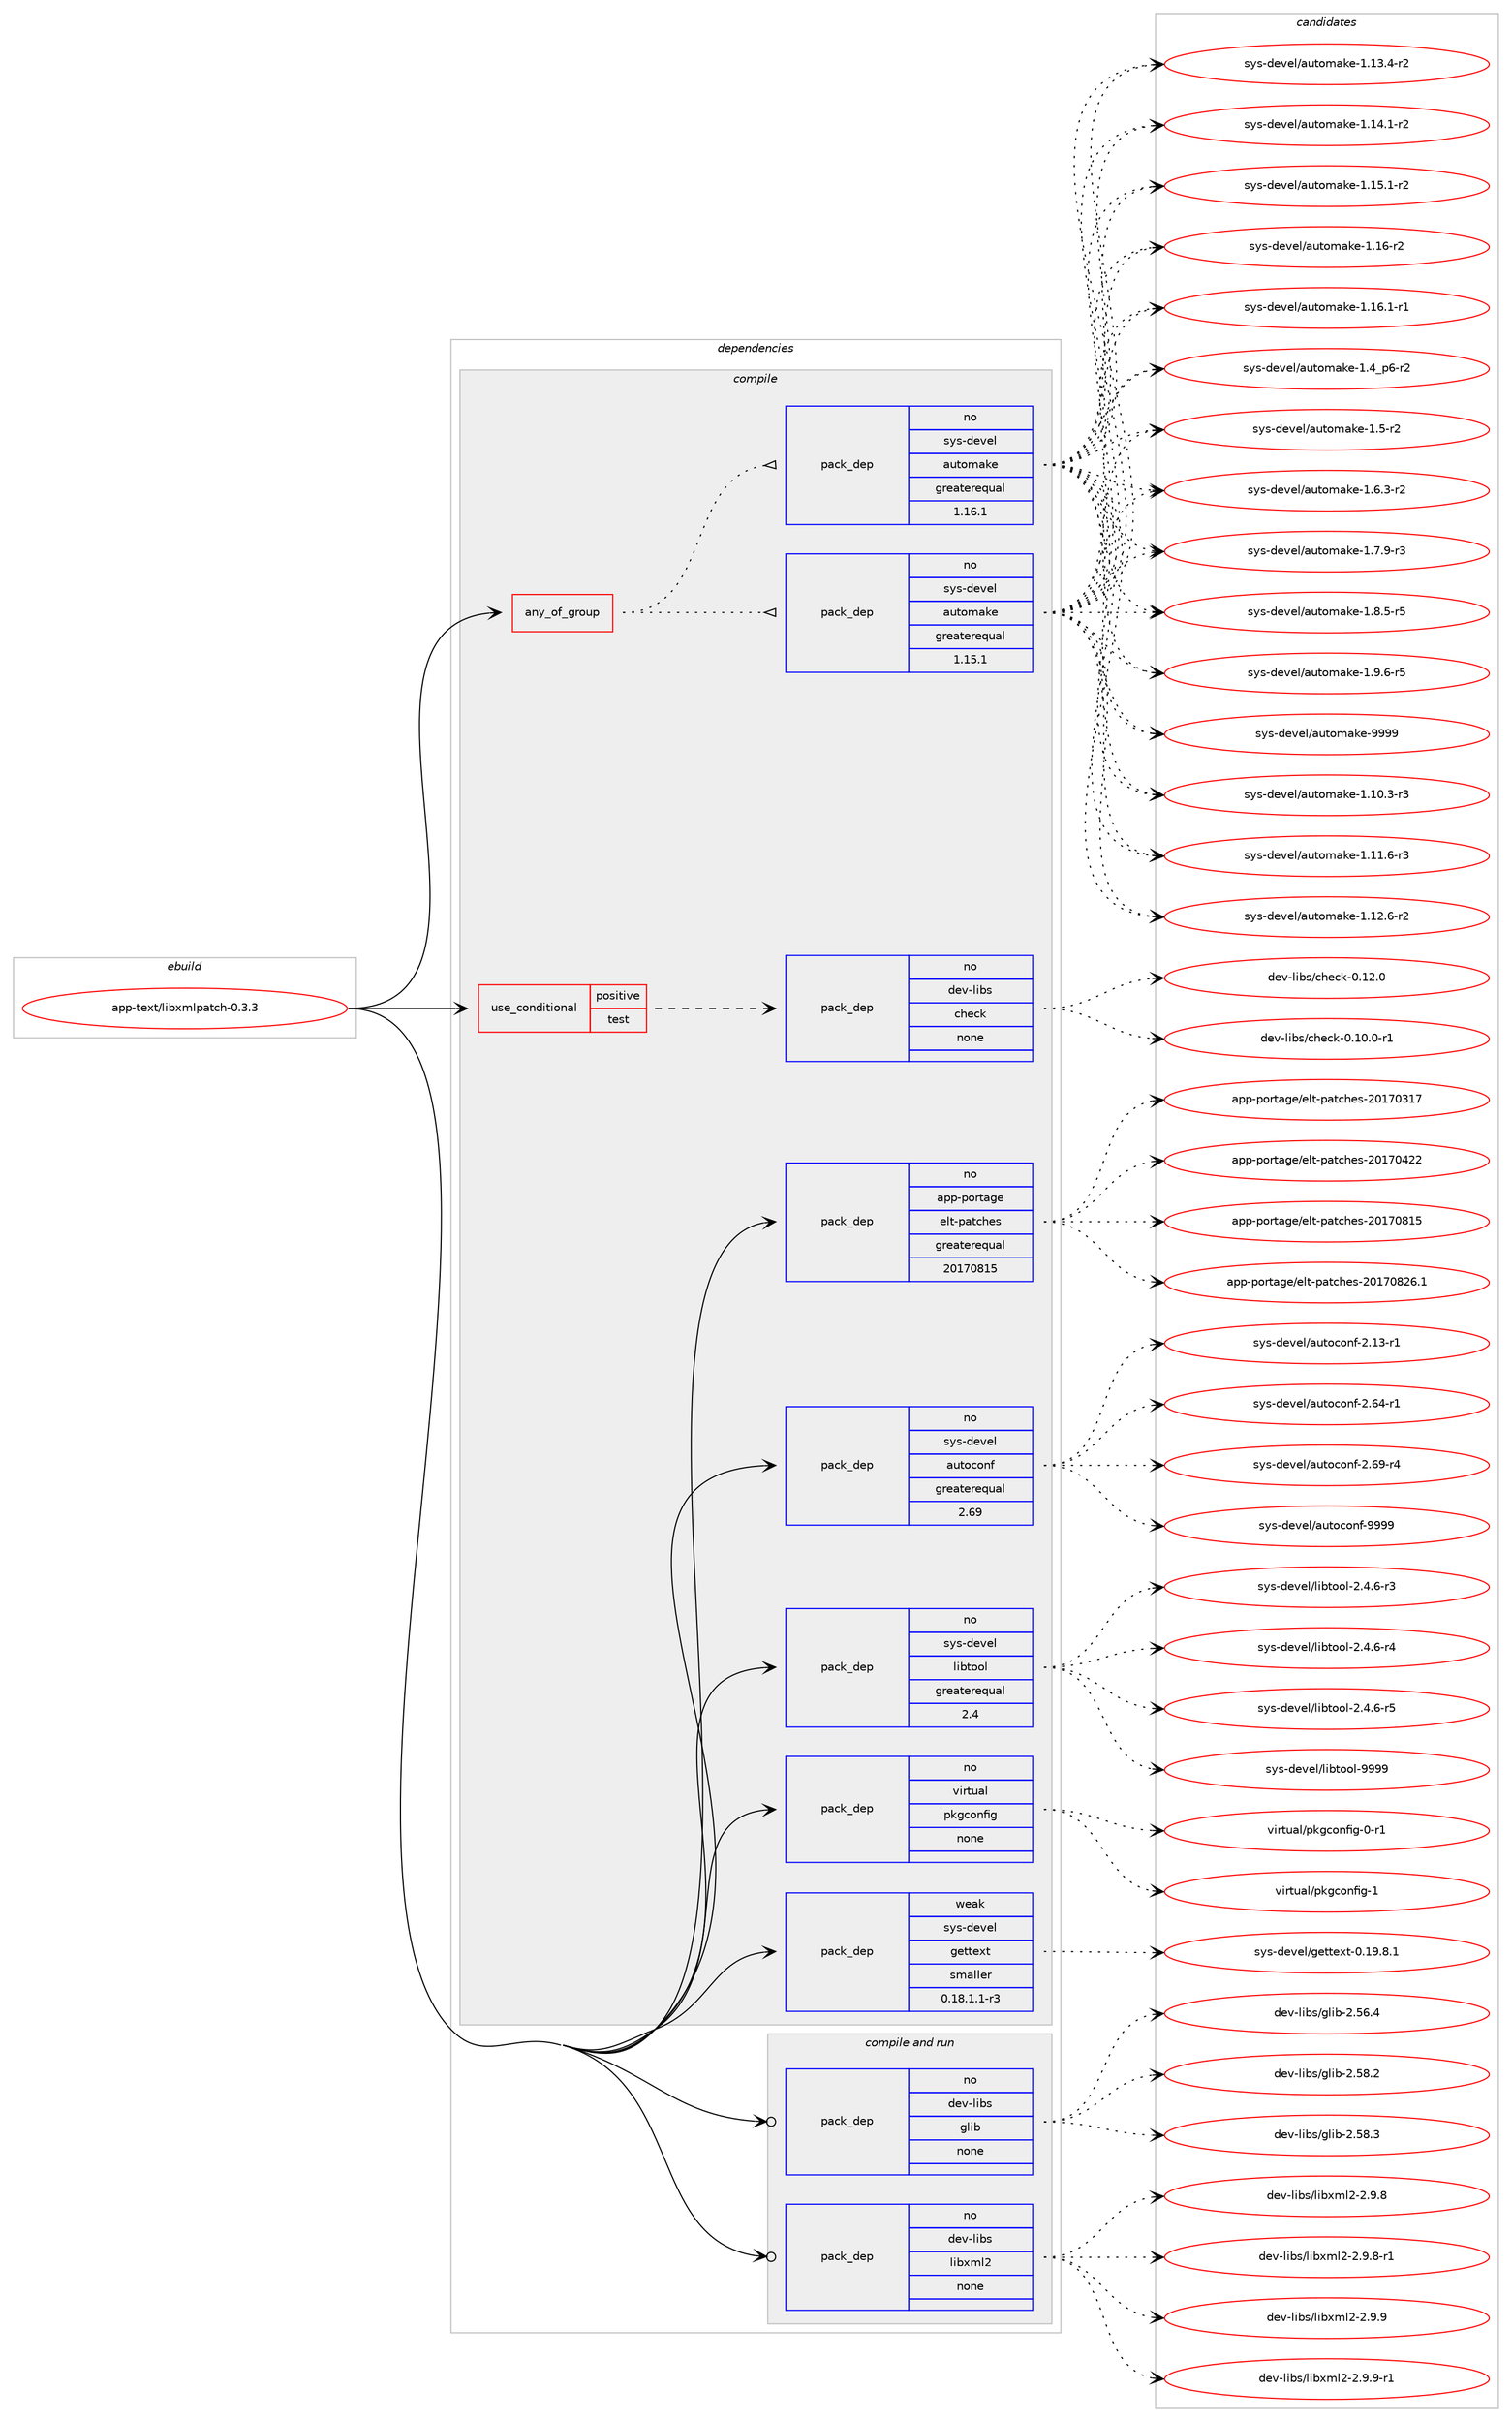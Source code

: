 digraph prolog {

# *************
# Graph options
# *************

newrank=true;
concentrate=true;
compound=true;
graph [rankdir=LR,fontname=Helvetica,fontsize=10,ranksep=1.5];#, ranksep=2.5, nodesep=0.2];
edge  [arrowhead=vee];
node  [fontname=Helvetica,fontsize=10];

# **********
# The ebuild
# **********

subgraph cluster_leftcol {
color=gray;
rank=same;
label=<<i>ebuild</i>>;
id [label="app-text/libxmlpatch-0.3.3", color=red, width=4, href="../app-text/libxmlpatch-0.3.3.svg"];
}

# ****************
# The dependencies
# ****************

subgraph cluster_midcol {
color=gray;
label=<<i>dependencies</i>>;
subgraph cluster_compile {
fillcolor="#eeeeee";
style=filled;
label=<<i>compile</i>>;
subgraph any19960 {
dependency1310203 [label=<<TABLE BORDER="0" CELLBORDER="1" CELLSPACING="0" CELLPADDING="4"><TR><TD CELLPADDING="10">any_of_group</TD></TR></TABLE>>, shape=none, color=red];subgraph pack933987 {
dependency1310204 [label=<<TABLE BORDER="0" CELLBORDER="1" CELLSPACING="0" CELLPADDING="4" WIDTH="220"><TR><TD ROWSPAN="6" CELLPADDING="30">pack_dep</TD></TR><TR><TD WIDTH="110">no</TD></TR><TR><TD>sys-devel</TD></TR><TR><TD>automake</TD></TR><TR><TD>greaterequal</TD></TR><TR><TD>1.16.1</TD></TR></TABLE>>, shape=none, color=blue];
}
dependency1310203:e -> dependency1310204:w [weight=20,style="dotted",arrowhead="oinv"];
subgraph pack933988 {
dependency1310205 [label=<<TABLE BORDER="0" CELLBORDER="1" CELLSPACING="0" CELLPADDING="4" WIDTH="220"><TR><TD ROWSPAN="6" CELLPADDING="30">pack_dep</TD></TR><TR><TD WIDTH="110">no</TD></TR><TR><TD>sys-devel</TD></TR><TR><TD>automake</TD></TR><TR><TD>greaterequal</TD></TR><TR><TD>1.15.1</TD></TR></TABLE>>, shape=none, color=blue];
}
dependency1310203:e -> dependency1310205:w [weight=20,style="dotted",arrowhead="oinv"];
}
id:e -> dependency1310203:w [weight=20,style="solid",arrowhead="vee"];
subgraph cond355710 {
dependency1310206 [label=<<TABLE BORDER="0" CELLBORDER="1" CELLSPACING="0" CELLPADDING="4"><TR><TD ROWSPAN="3" CELLPADDING="10">use_conditional</TD></TR><TR><TD>positive</TD></TR><TR><TD>test</TD></TR></TABLE>>, shape=none, color=red];
subgraph pack933989 {
dependency1310207 [label=<<TABLE BORDER="0" CELLBORDER="1" CELLSPACING="0" CELLPADDING="4" WIDTH="220"><TR><TD ROWSPAN="6" CELLPADDING="30">pack_dep</TD></TR><TR><TD WIDTH="110">no</TD></TR><TR><TD>dev-libs</TD></TR><TR><TD>check</TD></TR><TR><TD>none</TD></TR><TR><TD></TD></TR></TABLE>>, shape=none, color=blue];
}
dependency1310206:e -> dependency1310207:w [weight=20,style="dashed",arrowhead="vee"];
}
id:e -> dependency1310206:w [weight=20,style="solid",arrowhead="vee"];
subgraph pack933990 {
dependency1310208 [label=<<TABLE BORDER="0" CELLBORDER="1" CELLSPACING="0" CELLPADDING="4" WIDTH="220"><TR><TD ROWSPAN="6" CELLPADDING="30">pack_dep</TD></TR><TR><TD WIDTH="110">no</TD></TR><TR><TD>app-portage</TD></TR><TR><TD>elt-patches</TD></TR><TR><TD>greaterequal</TD></TR><TR><TD>20170815</TD></TR></TABLE>>, shape=none, color=blue];
}
id:e -> dependency1310208:w [weight=20,style="solid",arrowhead="vee"];
subgraph pack933991 {
dependency1310209 [label=<<TABLE BORDER="0" CELLBORDER="1" CELLSPACING="0" CELLPADDING="4" WIDTH="220"><TR><TD ROWSPAN="6" CELLPADDING="30">pack_dep</TD></TR><TR><TD WIDTH="110">no</TD></TR><TR><TD>sys-devel</TD></TR><TR><TD>autoconf</TD></TR><TR><TD>greaterequal</TD></TR><TR><TD>2.69</TD></TR></TABLE>>, shape=none, color=blue];
}
id:e -> dependency1310209:w [weight=20,style="solid",arrowhead="vee"];
subgraph pack933992 {
dependency1310210 [label=<<TABLE BORDER="0" CELLBORDER="1" CELLSPACING="0" CELLPADDING="4" WIDTH="220"><TR><TD ROWSPAN="6" CELLPADDING="30">pack_dep</TD></TR><TR><TD WIDTH="110">no</TD></TR><TR><TD>sys-devel</TD></TR><TR><TD>libtool</TD></TR><TR><TD>greaterequal</TD></TR><TR><TD>2.4</TD></TR></TABLE>>, shape=none, color=blue];
}
id:e -> dependency1310210:w [weight=20,style="solid",arrowhead="vee"];
subgraph pack933993 {
dependency1310211 [label=<<TABLE BORDER="0" CELLBORDER="1" CELLSPACING="0" CELLPADDING="4" WIDTH="220"><TR><TD ROWSPAN="6" CELLPADDING="30">pack_dep</TD></TR><TR><TD WIDTH="110">no</TD></TR><TR><TD>virtual</TD></TR><TR><TD>pkgconfig</TD></TR><TR><TD>none</TD></TR><TR><TD></TD></TR></TABLE>>, shape=none, color=blue];
}
id:e -> dependency1310211:w [weight=20,style="solid",arrowhead="vee"];
subgraph pack933994 {
dependency1310212 [label=<<TABLE BORDER="0" CELLBORDER="1" CELLSPACING="0" CELLPADDING="4" WIDTH="220"><TR><TD ROWSPAN="6" CELLPADDING="30">pack_dep</TD></TR><TR><TD WIDTH="110">weak</TD></TR><TR><TD>sys-devel</TD></TR><TR><TD>gettext</TD></TR><TR><TD>smaller</TD></TR><TR><TD>0.18.1.1-r3</TD></TR></TABLE>>, shape=none, color=blue];
}
id:e -> dependency1310212:w [weight=20,style="solid",arrowhead="vee"];
}
subgraph cluster_compileandrun {
fillcolor="#eeeeee";
style=filled;
label=<<i>compile and run</i>>;
subgraph pack933995 {
dependency1310213 [label=<<TABLE BORDER="0" CELLBORDER="1" CELLSPACING="0" CELLPADDING="4" WIDTH="220"><TR><TD ROWSPAN="6" CELLPADDING="30">pack_dep</TD></TR><TR><TD WIDTH="110">no</TD></TR><TR><TD>dev-libs</TD></TR><TR><TD>glib</TD></TR><TR><TD>none</TD></TR><TR><TD></TD></TR></TABLE>>, shape=none, color=blue];
}
id:e -> dependency1310213:w [weight=20,style="solid",arrowhead="odotvee"];
subgraph pack933996 {
dependency1310214 [label=<<TABLE BORDER="0" CELLBORDER="1" CELLSPACING="0" CELLPADDING="4" WIDTH="220"><TR><TD ROWSPAN="6" CELLPADDING="30">pack_dep</TD></TR><TR><TD WIDTH="110">no</TD></TR><TR><TD>dev-libs</TD></TR><TR><TD>libxml2</TD></TR><TR><TD>none</TD></TR><TR><TD></TD></TR></TABLE>>, shape=none, color=blue];
}
id:e -> dependency1310214:w [weight=20,style="solid",arrowhead="odotvee"];
}
subgraph cluster_run {
fillcolor="#eeeeee";
style=filled;
label=<<i>run</i>>;
}
}

# **************
# The candidates
# **************

subgraph cluster_choices {
rank=same;
color=gray;
label=<<i>candidates</i>>;

subgraph choice933987 {
color=black;
nodesep=1;
choice11512111545100101118101108479711711611110997107101454946494846514511451 [label="sys-devel/automake-1.10.3-r3", color=red, width=4,href="../sys-devel/automake-1.10.3-r3.svg"];
choice11512111545100101118101108479711711611110997107101454946494946544511451 [label="sys-devel/automake-1.11.6-r3", color=red, width=4,href="../sys-devel/automake-1.11.6-r3.svg"];
choice11512111545100101118101108479711711611110997107101454946495046544511450 [label="sys-devel/automake-1.12.6-r2", color=red, width=4,href="../sys-devel/automake-1.12.6-r2.svg"];
choice11512111545100101118101108479711711611110997107101454946495146524511450 [label="sys-devel/automake-1.13.4-r2", color=red, width=4,href="../sys-devel/automake-1.13.4-r2.svg"];
choice11512111545100101118101108479711711611110997107101454946495246494511450 [label="sys-devel/automake-1.14.1-r2", color=red, width=4,href="../sys-devel/automake-1.14.1-r2.svg"];
choice11512111545100101118101108479711711611110997107101454946495346494511450 [label="sys-devel/automake-1.15.1-r2", color=red, width=4,href="../sys-devel/automake-1.15.1-r2.svg"];
choice1151211154510010111810110847971171161111099710710145494649544511450 [label="sys-devel/automake-1.16-r2", color=red, width=4,href="../sys-devel/automake-1.16-r2.svg"];
choice11512111545100101118101108479711711611110997107101454946495446494511449 [label="sys-devel/automake-1.16.1-r1", color=red, width=4,href="../sys-devel/automake-1.16.1-r1.svg"];
choice115121115451001011181011084797117116111109971071014549465295112544511450 [label="sys-devel/automake-1.4_p6-r2", color=red, width=4,href="../sys-devel/automake-1.4_p6-r2.svg"];
choice11512111545100101118101108479711711611110997107101454946534511450 [label="sys-devel/automake-1.5-r2", color=red, width=4,href="../sys-devel/automake-1.5-r2.svg"];
choice115121115451001011181011084797117116111109971071014549465446514511450 [label="sys-devel/automake-1.6.3-r2", color=red, width=4,href="../sys-devel/automake-1.6.3-r2.svg"];
choice115121115451001011181011084797117116111109971071014549465546574511451 [label="sys-devel/automake-1.7.9-r3", color=red, width=4,href="../sys-devel/automake-1.7.9-r3.svg"];
choice115121115451001011181011084797117116111109971071014549465646534511453 [label="sys-devel/automake-1.8.5-r5", color=red, width=4,href="../sys-devel/automake-1.8.5-r5.svg"];
choice115121115451001011181011084797117116111109971071014549465746544511453 [label="sys-devel/automake-1.9.6-r5", color=red, width=4,href="../sys-devel/automake-1.9.6-r5.svg"];
choice115121115451001011181011084797117116111109971071014557575757 [label="sys-devel/automake-9999", color=red, width=4,href="../sys-devel/automake-9999.svg"];
dependency1310204:e -> choice11512111545100101118101108479711711611110997107101454946494846514511451:w [style=dotted,weight="100"];
dependency1310204:e -> choice11512111545100101118101108479711711611110997107101454946494946544511451:w [style=dotted,weight="100"];
dependency1310204:e -> choice11512111545100101118101108479711711611110997107101454946495046544511450:w [style=dotted,weight="100"];
dependency1310204:e -> choice11512111545100101118101108479711711611110997107101454946495146524511450:w [style=dotted,weight="100"];
dependency1310204:e -> choice11512111545100101118101108479711711611110997107101454946495246494511450:w [style=dotted,weight="100"];
dependency1310204:e -> choice11512111545100101118101108479711711611110997107101454946495346494511450:w [style=dotted,weight="100"];
dependency1310204:e -> choice1151211154510010111810110847971171161111099710710145494649544511450:w [style=dotted,weight="100"];
dependency1310204:e -> choice11512111545100101118101108479711711611110997107101454946495446494511449:w [style=dotted,weight="100"];
dependency1310204:e -> choice115121115451001011181011084797117116111109971071014549465295112544511450:w [style=dotted,weight="100"];
dependency1310204:e -> choice11512111545100101118101108479711711611110997107101454946534511450:w [style=dotted,weight="100"];
dependency1310204:e -> choice115121115451001011181011084797117116111109971071014549465446514511450:w [style=dotted,weight="100"];
dependency1310204:e -> choice115121115451001011181011084797117116111109971071014549465546574511451:w [style=dotted,weight="100"];
dependency1310204:e -> choice115121115451001011181011084797117116111109971071014549465646534511453:w [style=dotted,weight="100"];
dependency1310204:e -> choice115121115451001011181011084797117116111109971071014549465746544511453:w [style=dotted,weight="100"];
dependency1310204:e -> choice115121115451001011181011084797117116111109971071014557575757:w [style=dotted,weight="100"];
}
subgraph choice933988 {
color=black;
nodesep=1;
choice11512111545100101118101108479711711611110997107101454946494846514511451 [label="sys-devel/automake-1.10.3-r3", color=red, width=4,href="../sys-devel/automake-1.10.3-r3.svg"];
choice11512111545100101118101108479711711611110997107101454946494946544511451 [label="sys-devel/automake-1.11.6-r3", color=red, width=4,href="../sys-devel/automake-1.11.6-r3.svg"];
choice11512111545100101118101108479711711611110997107101454946495046544511450 [label="sys-devel/automake-1.12.6-r2", color=red, width=4,href="../sys-devel/automake-1.12.6-r2.svg"];
choice11512111545100101118101108479711711611110997107101454946495146524511450 [label="sys-devel/automake-1.13.4-r2", color=red, width=4,href="../sys-devel/automake-1.13.4-r2.svg"];
choice11512111545100101118101108479711711611110997107101454946495246494511450 [label="sys-devel/automake-1.14.1-r2", color=red, width=4,href="../sys-devel/automake-1.14.1-r2.svg"];
choice11512111545100101118101108479711711611110997107101454946495346494511450 [label="sys-devel/automake-1.15.1-r2", color=red, width=4,href="../sys-devel/automake-1.15.1-r2.svg"];
choice1151211154510010111810110847971171161111099710710145494649544511450 [label="sys-devel/automake-1.16-r2", color=red, width=4,href="../sys-devel/automake-1.16-r2.svg"];
choice11512111545100101118101108479711711611110997107101454946495446494511449 [label="sys-devel/automake-1.16.1-r1", color=red, width=4,href="../sys-devel/automake-1.16.1-r1.svg"];
choice115121115451001011181011084797117116111109971071014549465295112544511450 [label="sys-devel/automake-1.4_p6-r2", color=red, width=4,href="../sys-devel/automake-1.4_p6-r2.svg"];
choice11512111545100101118101108479711711611110997107101454946534511450 [label="sys-devel/automake-1.5-r2", color=red, width=4,href="../sys-devel/automake-1.5-r2.svg"];
choice115121115451001011181011084797117116111109971071014549465446514511450 [label="sys-devel/automake-1.6.3-r2", color=red, width=4,href="../sys-devel/automake-1.6.3-r2.svg"];
choice115121115451001011181011084797117116111109971071014549465546574511451 [label="sys-devel/automake-1.7.9-r3", color=red, width=4,href="../sys-devel/automake-1.7.9-r3.svg"];
choice115121115451001011181011084797117116111109971071014549465646534511453 [label="sys-devel/automake-1.8.5-r5", color=red, width=4,href="../sys-devel/automake-1.8.5-r5.svg"];
choice115121115451001011181011084797117116111109971071014549465746544511453 [label="sys-devel/automake-1.9.6-r5", color=red, width=4,href="../sys-devel/automake-1.9.6-r5.svg"];
choice115121115451001011181011084797117116111109971071014557575757 [label="sys-devel/automake-9999", color=red, width=4,href="../sys-devel/automake-9999.svg"];
dependency1310205:e -> choice11512111545100101118101108479711711611110997107101454946494846514511451:w [style=dotted,weight="100"];
dependency1310205:e -> choice11512111545100101118101108479711711611110997107101454946494946544511451:w [style=dotted,weight="100"];
dependency1310205:e -> choice11512111545100101118101108479711711611110997107101454946495046544511450:w [style=dotted,weight="100"];
dependency1310205:e -> choice11512111545100101118101108479711711611110997107101454946495146524511450:w [style=dotted,weight="100"];
dependency1310205:e -> choice11512111545100101118101108479711711611110997107101454946495246494511450:w [style=dotted,weight="100"];
dependency1310205:e -> choice11512111545100101118101108479711711611110997107101454946495346494511450:w [style=dotted,weight="100"];
dependency1310205:e -> choice1151211154510010111810110847971171161111099710710145494649544511450:w [style=dotted,weight="100"];
dependency1310205:e -> choice11512111545100101118101108479711711611110997107101454946495446494511449:w [style=dotted,weight="100"];
dependency1310205:e -> choice115121115451001011181011084797117116111109971071014549465295112544511450:w [style=dotted,weight="100"];
dependency1310205:e -> choice11512111545100101118101108479711711611110997107101454946534511450:w [style=dotted,weight="100"];
dependency1310205:e -> choice115121115451001011181011084797117116111109971071014549465446514511450:w [style=dotted,weight="100"];
dependency1310205:e -> choice115121115451001011181011084797117116111109971071014549465546574511451:w [style=dotted,weight="100"];
dependency1310205:e -> choice115121115451001011181011084797117116111109971071014549465646534511453:w [style=dotted,weight="100"];
dependency1310205:e -> choice115121115451001011181011084797117116111109971071014549465746544511453:w [style=dotted,weight="100"];
dependency1310205:e -> choice115121115451001011181011084797117116111109971071014557575757:w [style=dotted,weight="100"];
}
subgraph choice933989 {
color=black;
nodesep=1;
choice1001011184510810598115479910410199107454846494846484511449 [label="dev-libs/check-0.10.0-r1", color=red, width=4,href="../dev-libs/check-0.10.0-r1.svg"];
choice100101118451081059811547991041019910745484649504648 [label="dev-libs/check-0.12.0", color=red, width=4,href="../dev-libs/check-0.12.0.svg"];
dependency1310207:e -> choice1001011184510810598115479910410199107454846494846484511449:w [style=dotted,weight="100"];
dependency1310207:e -> choice100101118451081059811547991041019910745484649504648:w [style=dotted,weight="100"];
}
subgraph choice933990 {
color=black;
nodesep=1;
choice97112112451121111141169710310147101108116451129711699104101115455048495548514955 [label="app-portage/elt-patches-20170317", color=red, width=4,href="../app-portage/elt-patches-20170317.svg"];
choice97112112451121111141169710310147101108116451129711699104101115455048495548525050 [label="app-portage/elt-patches-20170422", color=red, width=4,href="../app-portage/elt-patches-20170422.svg"];
choice97112112451121111141169710310147101108116451129711699104101115455048495548564953 [label="app-portage/elt-patches-20170815", color=red, width=4,href="../app-portage/elt-patches-20170815.svg"];
choice971121124511211111411697103101471011081164511297116991041011154550484955485650544649 [label="app-portage/elt-patches-20170826.1", color=red, width=4,href="../app-portage/elt-patches-20170826.1.svg"];
dependency1310208:e -> choice97112112451121111141169710310147101108116451129711699104101115455048495548514955:w [style=dotted,weight="100"];
dependency1310208:e -> choice97112112451121111141169710310147101108116451129711699104101115455048495548525050:w [style=dotted,weight="100"];
dependency1310208:e -> choice97112112451121111141169710310147101108116451129711699104101115455048495548564953:w [style=dotted,weight="100"];
dependency1310208:e -> choice971121124511211111411697103101471011081164511297116991041011154550484955485650544649:w [style=dotted,weight="100"];
}
subgraph choice933991 {
color=black;
nodesep=1;
choice1151211154510010111810110847971171161119911111010245504649514511449 [label="sys-devel/autoconf-2.13-r1", color=red, width=4,href="../sys-devel/autoconf-2.13-r1.svg"];
choice1151211154510010111810110847971171161119911111010245504654524511449 [label="sys-devel/autoconf-2.64-r1", color=red, width=4,href="../sys-devel/autoconf-2.64-r1.svg"];
choice1151211154510010111810110847971171161119911111010245504654574511452 [label="sys-devel/autoconf-2.69-r4", color=red, width=4,href="../sys-devel/autoconf-2.69-r4.svg"];
choice115121115451001011181011084797117116111991111101024557575757 [label="sys-devel/autoconf-9999", color=red, width=4,href="../sys-devel/autoconf-9999.svg"];
dependency1310209:e -> choice1151211154510010111810110847971171161119911111010245504649514511449:w [style=dotted,weight="100"];
dependency1310209:e -> choice1151211154510010111810110847971171161119911111010245504654524511449:w [style=dotted,weight="100"];
dependency1310209:e -> choice1151211154510010111810110847971171161119911111010245504654574511452:w [style=dotted,weight="100"];
dependency1310209:e -> choice115121115451001011181011084797117116111991111101024557575757:w [style=dotted,weight="100"];
}
subgraph choice933992 {
color=black;
nodesep=1;
choice1151211154510010111810110847108105981161111111084550465246544511451 [label="sys-devel/libtool-2.4.6-r3", color=red, width=4,href="../sys-devel/libtool-2.4.6-r3.svg"];
choice1151211154510010111810110847108105981161111111084550465246544511452 [label="sys-devel/libtool-2.4.6-r4", color=red, width=4,href="../sys-devel/libtool-2.4.6-r4.svg"];
choice1151211154510010111810110847108105981161111111084550465246544511453 [label="sys-devel/libtool-2.4.6-r5", color=red, width=4,href="../sys-devel/libtool-2.4.6-r5.svg"];
choice1151211154510010111810110847108105981161111111084557575757 [label="sys-devel/libtool-9999", color=red, width=4,href="../sys-devel/libtool-9999.svg"];
dependency1310210:e -> choice1151211154510010111810110847108105981161111111084550465246544511451:w [style=dotted,weight="100"];
dependency1310210:e -> choice1151211154510010111810110847108105981161111111084550465246544511452:w [style=dotted,weight="100"];
dependency1310210:e -> choice1151211154510010111810110847108105981161111111084550465246544511453:w [style=dotted,weight="100"];
dependency1310210:e -> choice1151211154510010111810110847108105981161111111084557575757:w [style=dotted,weight="100"];
}
subgraph choice933993 {
color=black;
nodesep=1;
choice11810511411611797108471121071039911111010210510345484511449 [label="virtual/pkgconfig-0-r1", color=red, width=4,href="../virtual/pkgconfig-0-r1.svg"];
choice1181051141161179710847112107103991111101021051034549 [label="virtual/pkgconfig-1", color=red, width=4,href="../virtual/pkgconfig-1.svg"];
dependency1310211:e -> choice11810511411611797108471121071039911111010210510345484511449:w [style=dotted,weight="100"];
dependency1310211:e -> choice1181051141161179710847112107103991111101021051034549:w [style=dotted,weight="100"];
}
subgraph choice933994 {
color=black;
nodesep=1;
choice1151211154510010111810110847103101116116101120116454846495746564649 [label="sys-devel/gettext-0.19.8.1", color=red, width=4,href="../sys-devel/gettext-0.19.8.1.svg"];
dependency1310212:e -> choice1151211154510010111810110847103101116116101120116454846495746564649:w [style=dotted,weight="100"];
}
subgraph choice933995 {
color=black;
nodesep=1;
choice1001011184510810598115471031081059845504653544652 [label="dev-libs/glib-2.56.4", color=red, width=4,href="../dev-libs/glib-2.56.4.svg"];
choice1001011184510810598115471031081059845504653564650 [label="dev-libs/glib-2.58.2", color=red, width=4,href="../dev-libs/glib-2.58.2.svg"];
choice1001011184510810598115471031081059845504653564651 [label="dev-libs/glib-2.58.3", color=red, width=4,href="../dev-libs/glib-2.58.3.svg"];
dependency1310213:e -> choice1001011184510810598115471031081059845504653544652:w [style=dotted,weight="100"];
dependency1310213:e -> choice1001011184510810598115471031081059845504653564650:w [style=dotted,weight="100"];
dependency1310213:e -> choice1001011184510810598115471031081059845504653564651:w [style=dotted,weight="100"];
}
subgraph choice933996 {
color=black;
nodesep=1;
choice1001011184510810598115471081059812010910850455046574656 [label="dev-libs/libxml2-2.9.8", color=red, width=4,href="../dev-libs/libxml2-2.9.8.svg"];
choice10010111845108105981154710810598120109108504550465746564511449 [label="dev-libs/libxml2-2.9.8-r1", color=red, width=4,href="../dev-libs/libxml2-2.9.8-r1.svg"];
choice1001011184510810598115471081059812010910850455046574657 [label="dev-libs/libxml2-2.9.9", color=red, width=4,href="../dev-libs/libxml2-2.9.9.svg"];
choice10010111845108105981154710810598120109108504550465746574511449 [label="dev-libs/libxml2-2.9.9-r1", color=red, width=4,href="../dev-libs/libxml2-2.9.9-r1.svg"];
dependency1310214:e -> choice1001011184510810598115471081059812010910850455046574656:w [style=dotted,weight="100"];
dependency1310214:e -> choice10010111845108105981154710810598120109108504550465746564511449:w [style=dotted,weight="100"];
dependency1310214:e -> choice1001011184510810598115471081059812010910850455046574657:w [style=dotted,weight="100"];
dependency1310214:e -> choice10010111845108105981154710810598120109108504550465746574511449:w [style=dotted,weight="100"];
}
}

}
